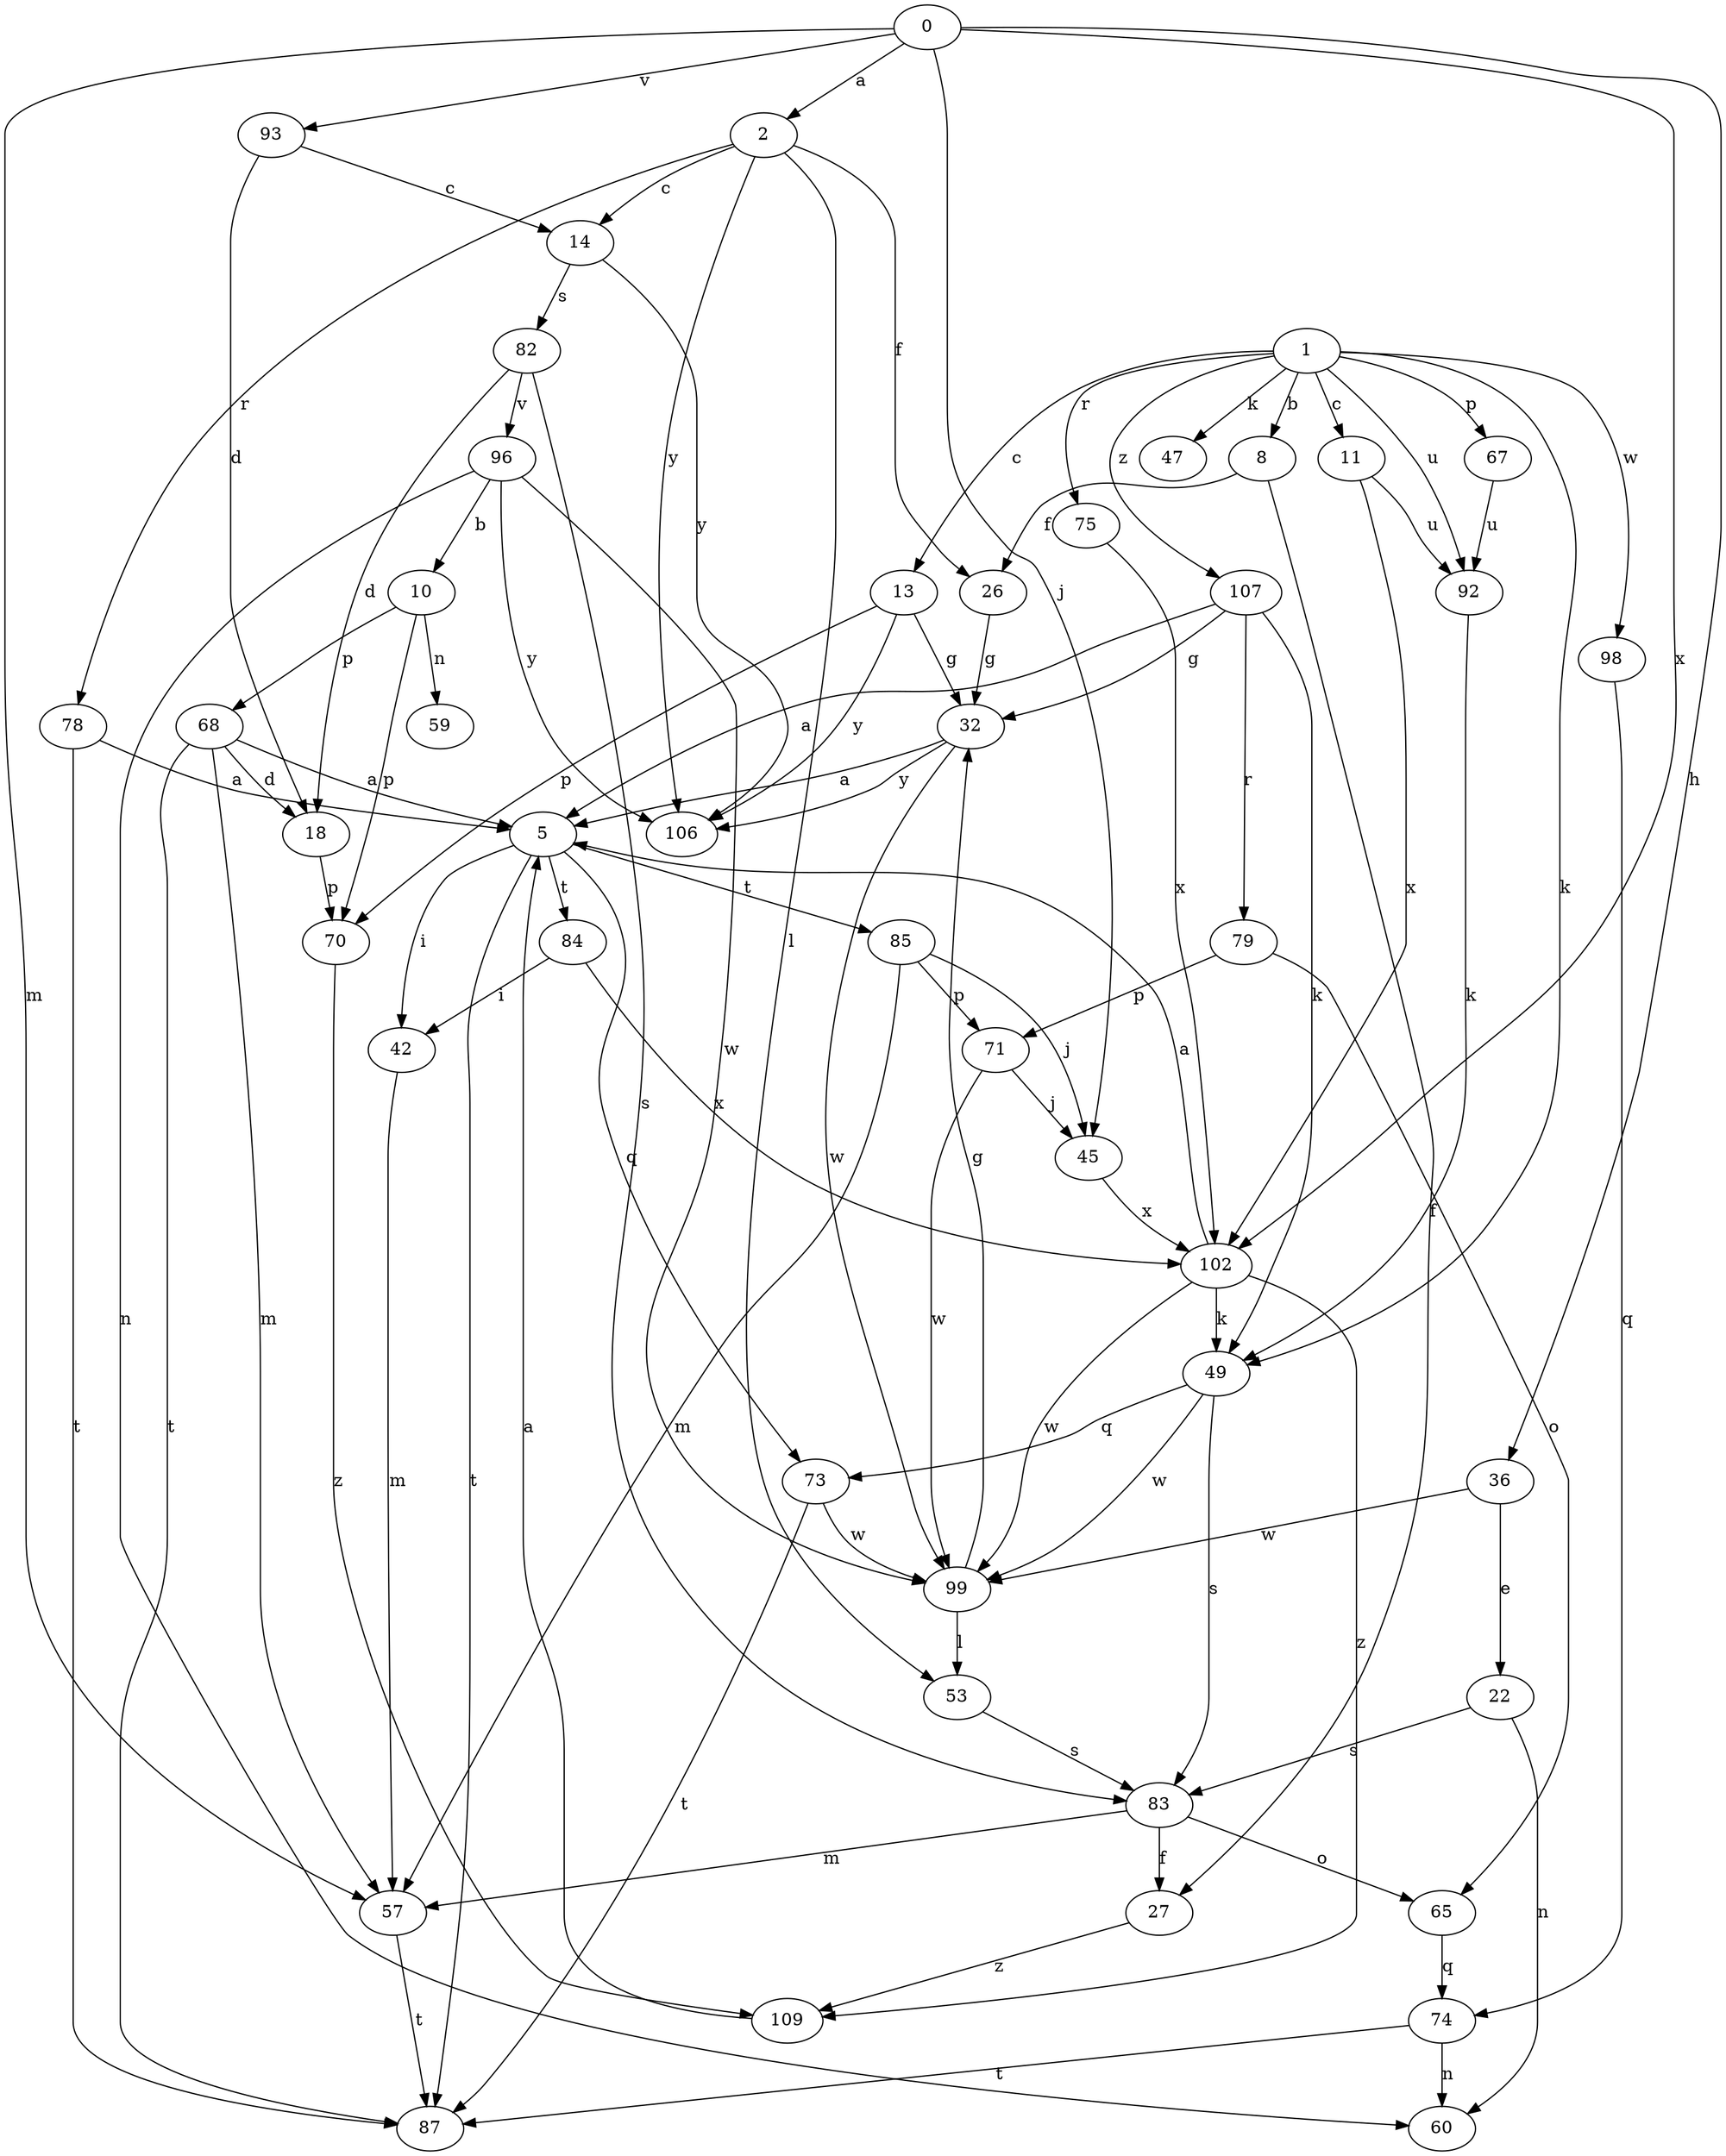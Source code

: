 strict digraph  {
1;
2;
5;
8;
10;
11;
13;
14;
18;
22;
26;
27;
32;
36;
42;
45;
47;
49;
53;
57;
59;
60;
0;
65;
67;
68;
70;
71;
73;
74;
75;
78;
79;
82;
83;
84;
85;
87;
92;
93;
96;
98;
99;
102;
106;
107;
109;
1 -> 8  [label=b];
1 -> 11  [label=c];
1 -> 13  [label=c];
1 -> 47  [label=k];
1 -> 49  [label=k];
1 -> 67  [label=p];
1 -> 75  [label=r];
1 -> 92  [label=u];
1 -> 98  [label=w];
1 -> 107  [label=z];
2 -> 14  [label=c];
2 -> 26  [label=f];
2 -> 53  [label=l];
2 -> 78  [label=r];
2 -> 106  [label=y];
5 -> 42  [label=i];
5 -> 73  [label=q];
5 -> 84  [label=t];
5 -> 85  [label=t];
5 -> 87  [label=t];
8 -> 26  [label=f];
8 -> 27  [label=f];
10 -> 59  [label=n];
10 -> 68  [label=p];
10 -> 70  [label=p];
11 -> 92  [label=u];
11 -> 102  [label=x];
13 -> 32  [label=g];
13 -> 70  [label=p];
13 -> 106  [label=y];
14 -> 82  [label=s];
14 -> 106  [label=y];
18 -> 70  [label=p];
22 -> 60  [label=n];
22 -> 83  [label=s];
26 -> 32  [label=g];
27 -> 109  [label=z];
32 -> 5  [label=a];
32 -> 99  [label=w];
32 -> 106  [label=y];
36 -> 22  [label=e];
36 -> 99  [label=w];
42 -> 57  [label=m];
45 -> 102  [label=x];
49 -> 73  [label=q];
49 -> 83  [label=s];
49 -> 99  [label=w];
53 -> 83  [label=s];
57 -> 87  [label=t];
0 -> 2  [label=a];
0 -> 36  [label=h];
0 -> 45  [label=j];
0 -> 57  [label=m];
0 -> 93  [label=v];
0 -> 102  [label=x];
65 -> 74  [label=q];
67 -> 92  [label=u];
68 -> 5  [label=a];
68 -> 18  [label=d];
68 -> 57  [label=m];
68 -> 87  [label=t];
70 -> 109  [label=z];
71 -> 45  [label=j];
71 -> 99  [label=w];
73 -> 87  [label=t];
73 -> 99  [label=w];
74 -> 60  [label=n];
74 -> 87  [label=t];
75 -> 102  [label=x];
78 -> 5  [label=a];
78 -> 87  [label=t];
79 -> 65  [label=o];
79 -> 71  [label=p];
82 -> 18  [label=d];
82 -> 83  [label=s];
82 -> 96  [label=v];
83 -> 27  [label=f];
83 -> 57  [label=m];
83 -> 65  [label=o];
84 -> 42  [label=i];
84 -> 102  [label=x];
85 -> 45  [label=j];
85 -> 57  [label=m];
85 -> 71  [label=p];
92 -> 49  [label=k];
93 -> 14  [label=c];
93 -> 18  [label=d];
96 -> 10  [label=b];
96 -> 60  [label=n];
96 -> 99  [label=w];
96 -> 106  [label=y];
98 -> 74  [label=q];
99 -> 32  [label=g];
99 -> 53  [label=l];
102 -> 5  [label=a];
102 -> 49  [label=k];
102 -> 99  [label=w];
102 -> 109  [label=z];
107 -> 5  [label=a];
107 -> 32  [label=g];
107 -> 49  [label=k];
107 -> 79  [label=r];
109 -> 5  [label=a];
}
